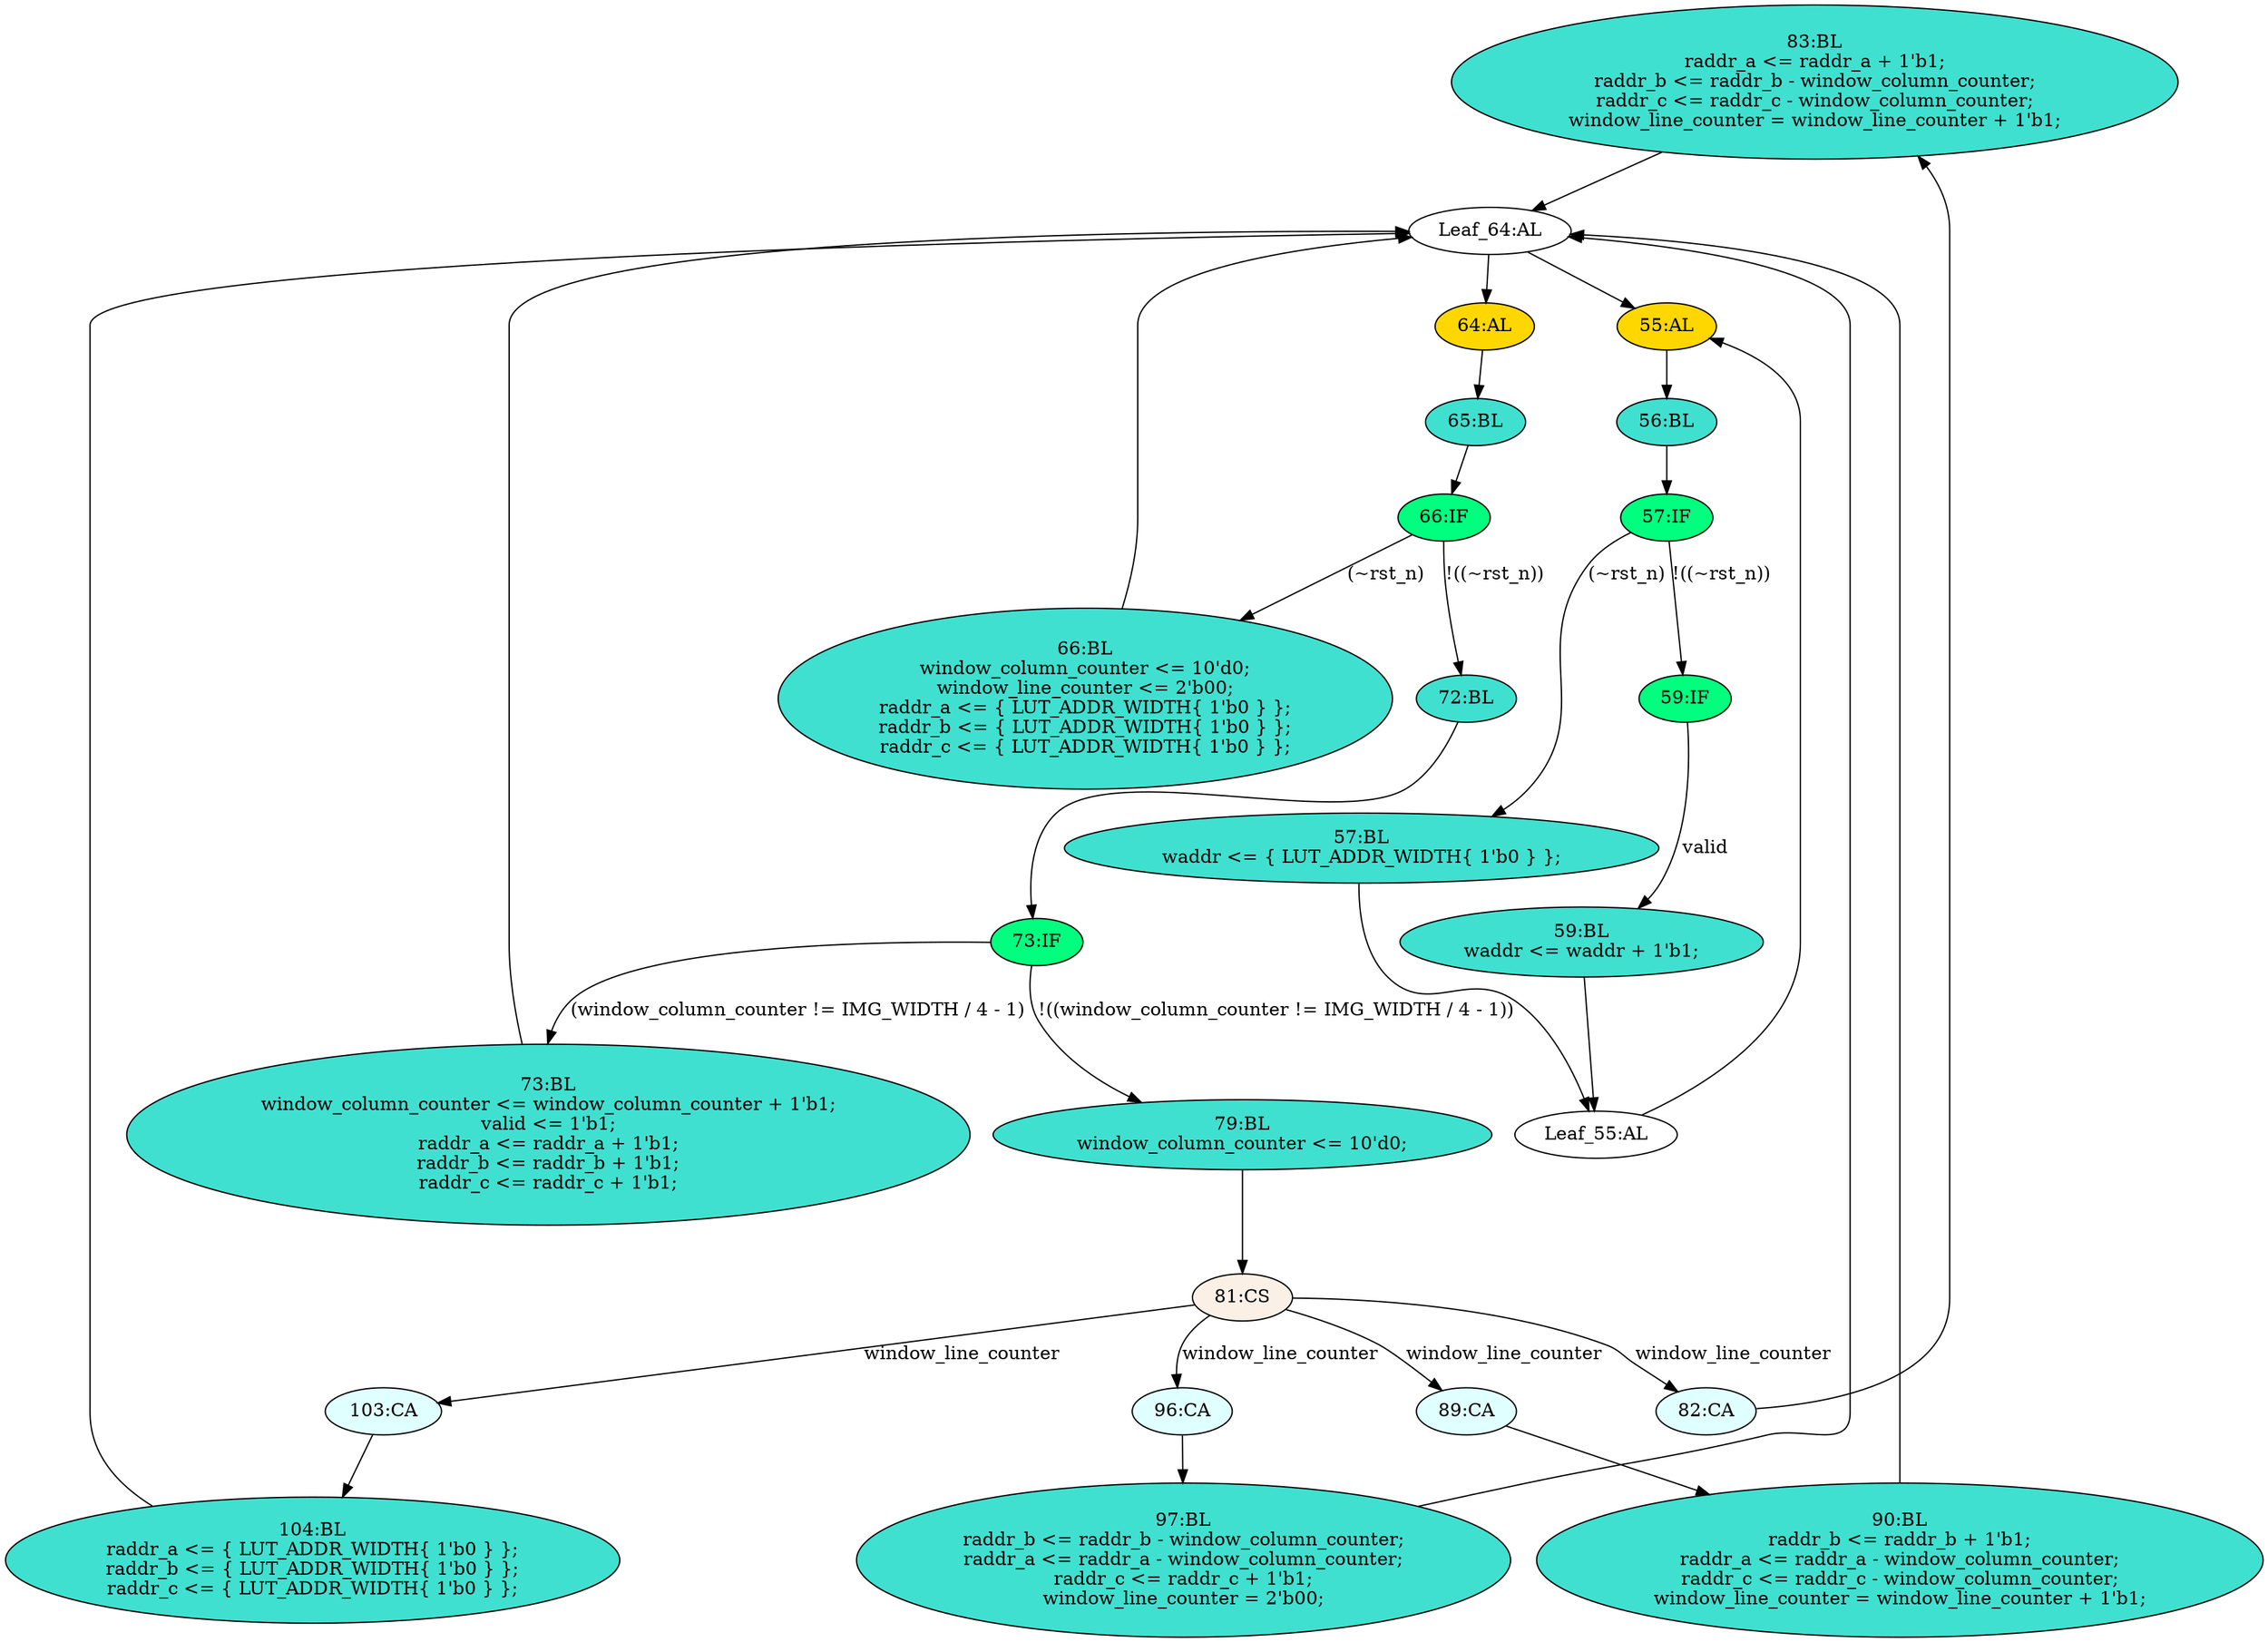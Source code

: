 strict digraph "compose( ,  )" {
	node [label="\N"];
	"83:BL"	 [ast="<pyverilog.vparser.ast.Block object at 0x7f8f18a17910>",
		fillcolor=turquoise,
		label="83:BL
raddr_a <= raddr_a + 1'b1;
raddr_b <= raddr_b - window_column_counter;
raddr_c <= raddr_c - window_column_counter;
window_\
line_counter = window_line_counter + 1'b1;",
		statements="[<pyverilog.vparser.ast.NonblockingSubstitution object at 0x7f8f18a17510>, <pyverilog.vparser.ast.NonblockingSubstitution object \
at 0x7f8f18a17750>, <pyverilog.vparser.ast.NonblockingSubstitution object at 0x7f8f18a17950>, <pyverilog.vparser.ast.BlockingSubstitution \
object at 0x7f8f18a17b90>]",
		style=filled,
		typ=Block];
	"Leaf_64:AL"	 [def_var="['window_line_counter', 'valid', 'raddr_a', 'raddr_c', 'raddr_b', 'window_column_counter']",
		label="Leaf_64:AL"];
	"83:BL" -> "Leaf_64:AL"	 [cond="[]",
		lineno=None];
	"Leaf_55:AL"	 [def_var="['waddr']",
		label="Leaf_55:AL"];
	"55:AL"	 [ast="<pyverilog.vparser.ast.Always object at 0x7f8f193224d0>",
		clk_sens=True,
		fillcolor=gold,
		label="55:AL",
		sens="['clk', 'rst_n']",
		statements="[]",
		style=filled,
		typ=Always,
		use_var="['rst_n', 'valid', 'waddr']"];
	"Leaf_55:AL" -> "55:AL";
	"57:BL"	 [ast="<pyverilog.vparser.ast.Block object at 0x7f8f18a1a210>",
		fillcolor=turquoise,
		label="57:BL
waddr <= { LUT_ADDR_WIDTH{ 1'b0 } };",
		statements="[<pyverilog.vparser.ast.NonblockingSubstitution object at 0x7f8f18a1a190>]",
		style=filled,
		typ=Block];
	"57:BL" -> "Leaf_55:AL"	 [cond="[]",
		lineno=None];
	"96:CA"	 [ast="<pyverilog.vparser.ast.Case object at 0x7f8f185c25d0>",
		fillcolor=lightcyan,
		label="96:CA",
		statements="[]",
		style=filled,
		typ=Case];
	"97:BL"	 [ast="<pyverilog.vparser.ast.Block object at 0x7f8f185c2b50>",
		fillcolor=turquoise,
		label="97:BL
raddr_b <= raddr_b - window_column_counter;
raddr_a <= raddr_a - window_column_counter;
raddr_c <= raddr_c + 1'b1;
window_\
line_counter = 2'b00;",
		statements="[<pyverilog.vparser.ast.NonblockingSubstitution object at 0x7f8f185c27d0>, <pyverilog.vparser.ast.NonblockingSubstitution object \
at 0x7f8f185c29d0>, <pyverilog.vparser.ast.NonblockingSubstitution object at 0x7f8f185c2b90>, <pyverilog.vparser.ast.BlockingSubstitution \
object at 0x7f8f185c2d10>]",
		style=filled,
		typ=Block];
	"96:CA" -> "97:BL"	 [cond="[]",
		lineno=None];
	"79:BL"	 [ast="<pyverilog.vparser.ast.Block object at 0x7f8f18a17190>",
		fillcolor=turquoise,
		label="79:BL
window_column_counter <= 10'd0;",
		statements="[<pyverilog.vparser.ast.NonblockingSubstitution object at 0x7f8f18a17110>]",
		style=filled,
		typ=Block];
	"81:CS"	 [ast="<pyverilog.vparser.ast.CaseStatement object at 0x7f8f185c2d50>",
		fillcolor=linen,
		label="81:CS",
		statements="[]",
		style=filled,
		typ=CaseStatement];
	"79:BL" -> "81:CS"	 [cond="[]",
		lineno=None];
	"66:IF"	 [ast="<pyverilog.vparser.ast.IfStatement object at 0x7f8f18a13290>",
		fillcolor=springgreen,
		label="66:IF",
		statements="[]",
		style=filled,
		typ=IfStatement];
	"66:BL"	 [ast="<pyverilog.vparser.ast.Block object at 0x7f8f18a1af10>",
		fillcolor=turquoise,
		label="66:BL
window_column_counter <= 10'd0;
window_line_counter <= 2'b00;
raddr_a <= { LUT_ADDR_WIDTH{ 1'b0 } };
raddr_b <= { LUT_ADDR_\
WIDTH{ 1'b0 } };
raddr_c <= { LUT_ADDR_WIDTH{ 1'b0 } };",
		statements="[<pyverilog.vparser.ast.NonblockingSubstitution object at 0x7f8f18a1a950>, <pyverilog.vparser.ast.NonblockingSubstitution object \
at 0x7f8f18a1aad0>, <pyverilog.vparser.ast.NonblockingSubstitution object at 0x7f8f18a1ad10>, <pyverilog.vparser.ast.NonblockingSubstitution \
object at 0x7f8f18a1af90>, <pyverilog.vparser.ast.NonblockingSubstitution object at 0x7f8f18a13250>]",
		style=filled,
		typ=Block];
	"66:IF" -> "66:BL"	 [cond="['rst_n']",
		label="(~rst_n)",
		lineno=66];
	"72:BL"	 [ast="<pyverilog.vparser.ast.Block object at 0x7f8f18a13310>",
		fillcolor=turquoise,
		label="72:BL",
		statements="[]",
		style=filled,
		typ=Block];
	"66:IF" -> "72:BL"	 [cond="['rst_n']",
		label="!((~rst_n))",
		lineno=66];
	"56:BL"	 [ast="<pyverilog.vparser.ast.Block object at 0x7f8f18d09f50>",
		fillcolor=turquoise,
		label="56:BL",
		statements="[]",
		style=filled,
		typ=Block];
	"55:AL" -> "56:BL"	 [cond="[]",
		lineno=None];
	"103:CA"	 [ast="<pyverilog.vparser.ast.Case object at 0x7f8f185c2dd0>",
		fillcolor=lightcyan,
		label="103:CA",
		statements="[]",
		style=filled,
		typ=Case];
	"104:BL"	 [ast="<pyverilog.vparser.ast.Block object at 0x7f8f185d6390>",
		fillcolor=turquoise,
		label="104:BL
raddr_a <= { LUT_ADDR_WIDTH{ 1'b0 } };
raddr_b <= { LUT_ADDR_WIDTH{ 1'b0 } };
raddr_c <= { LUT_ADDR_WIDTH{ 1'b0 } };",
		statements="[<pyverilog.vparser.ast.NonblockingSubstitution object at 0x7f8f185c2fd0>, <pyverilog.vparser.ast.NonblockingSubstitution object \
at 0x7f8f185d6310>, <pyverilog.vparser.ast.NonblockingSubstitution object at 0x7f8f185d6550>]",
		style=filled,
		typ=Block];
	"103:CA" -> "104:BL"	 [cond="[]",
		lineno=None];
	"73:IF"	 [ast="<pyverilog.vparser.ast.IfStatement object at 0x7f8f18a13f50>",
		fillcolor=springgreen,
		label="73:IF",
		statements="[]",
		style=filled,
		typ=IfStatement];
	"73:IF" -> "79:BL"	 [cond="['window_column_counter', 'IMG_WIDTH']",
		label="!((window_column_counter != IMG_WIDTH / 4 - 1))",
		lineno=73];
	"73:BL"	 [ast="<pyverilog.vparser.ast.Block object at 0x7f8f18a13cd0>",
		fillcolor=turquoise,
		label="73:BL
window_column_counter <= window_column_counter + 1'b1;
valid <= 1'b1;
raddr_a <= raddr_a + 1'b1;
raddr_b <= raddr_b + 1'b1;
\
raddr_c <= raddr_c + 1'b1;",
		statements="[<pyverilog.vparser.ast.NonblockingSubstitution object at 0x7f8f18a13810>, <pyverilog.vparser.ast.NonblockingSubstitution object \
at 0x7f8f18a13990>, <pyverilog.vparser.ast.NonblockingSubstitution object at 0x7f8f18a13b50>, <pyverilog.vparser.ast.NonblockingSubstitution \
object at 0x7f8f18a13d10>, <pyverilog.vparser.ast.NonblockingSubstitution object at 0x7f8f18a13ed0>]",
		style=filled,
		typ=Block];
	"73:IF" -> "73:BL"	 [cond="['window_column_counter', 'IMG_WIDTH']",
		label="(window_column_counter != IMG_WIDTH / 4 - 1)",
		lineno=73];
	"65:BL"	 [ast="<pyverilog.vparser.ast.Block object at 0x7f8f18a1a710>",
		fillcolor=turquoise,
		label="65:BL",
		statements="[]",
		style=filled,
		typ=Block];
	"65:BL" -> "66:IF"	 [cond="[]",
		lineno=None];
	"66:BL" -> "Leaf_64:AL"	 [cond="[]",
		lineno=None];
	"90:BL"	 [ast="<pyverilog.vparser.ast.Block object at 0x7f8f185c2290>",
		fillcolor=turquoise,
		label="90:BL
raddr_b <= raddr_b + 1'b1;
raddr_a <= raddr_a - window_column_counter;
raddr_c <= raddr_c - window_column_counter;
window_\
line_counter = window_line_counter + 1'b1;",
		statements="[<pyverilog.vparser.ast.NonblockingSubstitution object at 0x7f8f18a17e50>, <pyverilog.vparser.ast.NonblockingSubstitution object \
at 0x7f8f185c20d0>, <pyverilog.vparser.ast.NonblockingSubstitution object at 0x7f8f185c22d0>, <pyverilog.vparser.ast.BlockingSubstitution \
object at 0x7f8f185c2510>]",
		style=filled,
		typ=Block];
	"90:BL" -> "Leaf_64:AL"	 [cond="[]",
		lineno=None];
	"104:BL" -> "Leaf_64:AL"	 [cond="[]",
		lineno=None];
	"59:BL"	 [ast="<pyverilog.vparser.ast.Block object at 0x7f8f18a1a4d0>",
		fillcolor=turquoise,
		label="59:BL
waddr <= waddr + 1'b1;",
		statements="[<pyverilog.vparser.ast.NonblockingSubstitution object at 0x7f8f18a1a510>]",
		style=filled,
		typ=Block];
	"59:BL" -> "Leaf_55:AL"	 [cond="[]",
		lineno=None];
	"Leaf_64:AL" -> "55:AL";
	"64:AL"	 [ast="<pyverilog.vparser.ast.Always object at 0x7f8f18a1a650>",
		clk_sens=True,
		fillcolor=gold,
		label="64:AL",
		sens="['clk', 'rst_n']",
		statements="[]",
		style=filled,
		typ=Always,
		use_var="['rst_n', 'raddr_b', 'IMG_WIDTH', 'raddr_a', 'raddr_c', 'window_line_counter', 'window_column_counter']"];
	"Leaf_64:AL" -> "64:AL";
	"57:IF"	 [ast="<pyverilog.vparser.ast.IfStatement object at 0x7f8f18a1a1d0>",
		fillcolor=springgreen,
		label="57:IF",
		statements="[]",
		style=filled,
		typ=IfStatement];
	"56:BL" -> "57:IF"	 [cond="[]",
		lineno=None];
	"89:CA"	 [ast="<pyverilog.vparser.ast.Case object at 0x7f8f18a17c90>",
		fillcolor=lightcyan,
		label="89:CA",
		statements="[]",
		style=filled,
		typ=Case];
	"89:CA" -> "90:BL"	 [cond="[]",
		lineno=None];
	"82:CA"	 [ast="<pyverilog.vparser.ast.Case object at 0x7f8f18a17350>",
		fillcolor=lightcyan,
		label="82:CA",
		statements="[]",
		style=filled,
		typ=Case];
	"82:CA" -> "83:BL"	 [cond="[]",
		lineno=None];
	"81:CS" -> "96:CA"	 [cond="['window_line_counter']",
		label=window_line_counter,
		lineno=81];
	"81:CS" -> "103:CA"	 [cond="['window_line_counter']",
		label=window_line_counter,
		lineno=81];
	"81:CS" -> "89:CA"	 [cond="['window_line_counter']",
		label=window_line_counter,
		lineno=81];
	"81:CS" -> "82:CA"	 [cond="['window_line_counter']",
		label=window_line_counter,
		lineno=81];
	"97:BL" -> "Leaf_64:AL"	 [cond="[]",
		lineno=None];
	"57:IF" -> "57:BL"	 [cond="['rst_n']",
		label="(~rst_n)",
		lineno=57];
	"59:IF"	 [ast="<pyverilog.vparser.ast.IfStatement object at 0x7f8f18a1a310>",
		fillcolor=springgreen,
		label="59:IF",
		statements="[]",
		style=filled,
		typ=IfStatement];
	"57:IF" -> "59:IF"	 [cond="['rst_n']",
		label="!((~rst_n))",
		lineno=57];
	"59:IF" -> "59:BL"	 [cond="['valid']",
		label=valid,
		lineno=59];
	"64:AL" -> "65:BL"	 [cond="[]",
		lineno=None];
	"72:BL" -> "73:IF"	 [cond="[]",
		lineno=None];
	"73:BL" -> "Leaf_64:AL"	 [cond="[]",
		lineno=None];
}
